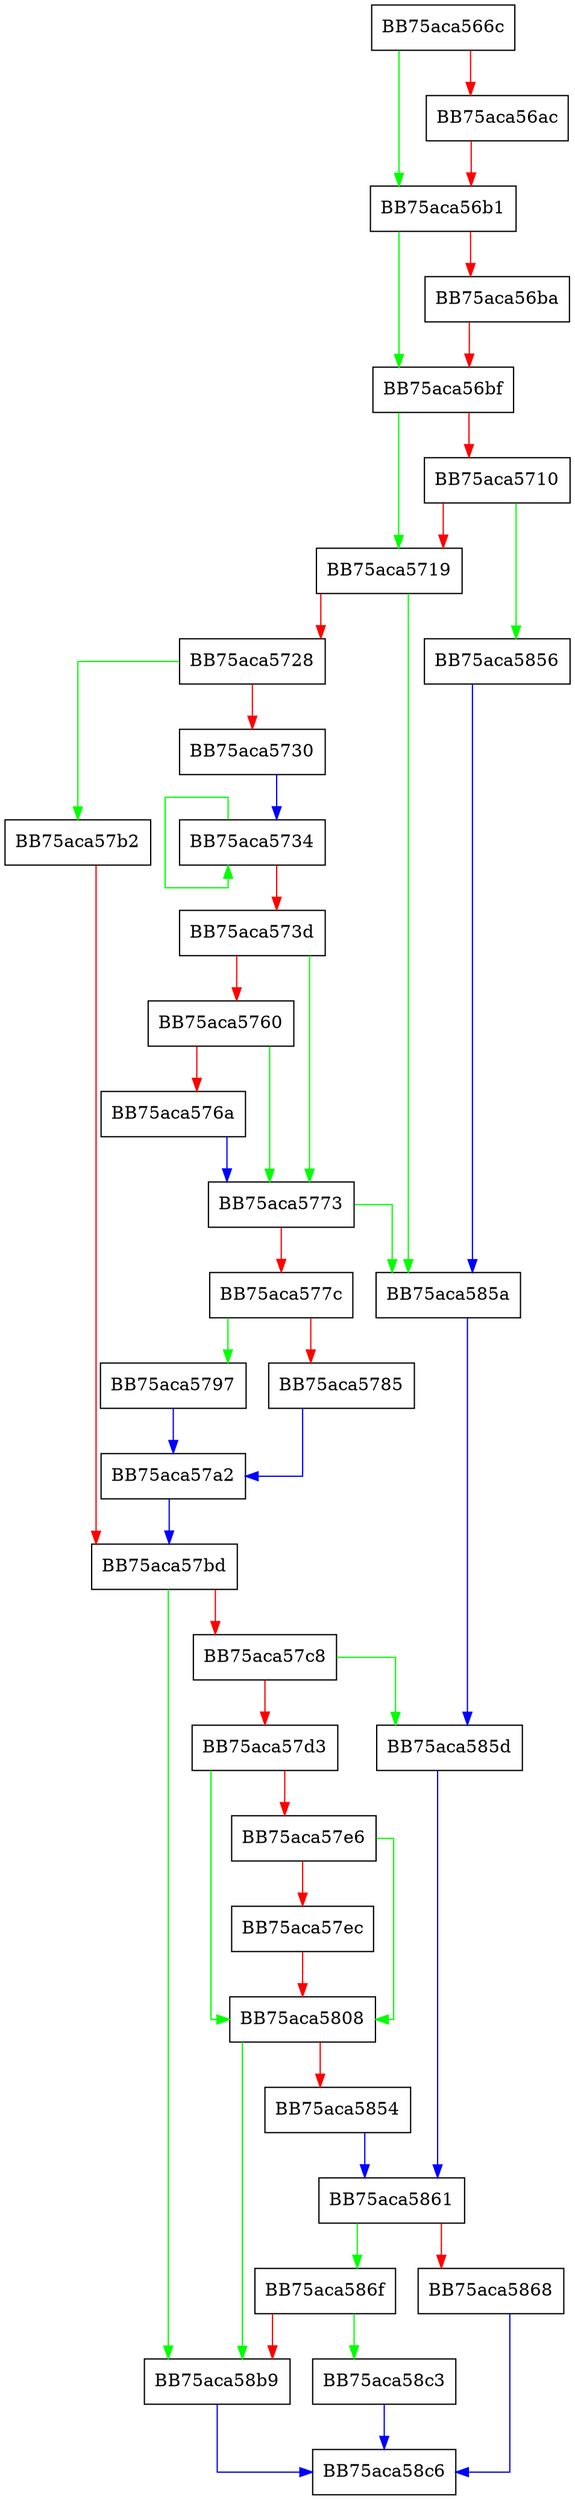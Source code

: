 digraph FolderDirectedScanCallbackWorker {
  node [shape="box"];
  graph [splines=ortho];
  BB75aca566c -> BB75aca56b1 [color="green"];
  BB75aca566c -> BB75aca56ac [color="red"];
  BB75aca56ac -> BB75aca56b1 [color="red"];
  BB75aca56b1 -> BB75aca56bf [color="green"];
  BB75aca56b1 -> BB75aca56ba [color="red"];
  BB75aca56ba -> BB75aca56bf [color="red"];
  BB75aca56bf -> BB75aca5719 [color="green"];
  BB75aca56bf -> BB75aca5710 [color="red"];
  BB75aca5710 -> BB75aca5856 [color="green"];
  BB75aca5710 -> BB75aca5719 [color="red"];
  BB75aca5719 -> BB75aca585a [color="green"];
  BB75aca5719 -> BB75aca5728 [color="red"];
  BB75aca5728 -> BB75aca57b2 [color="green"];
  BB75aca5728 -> BB75aca5730 [color="red"];
  BB75aca5730 -> BB75aca5734 [color="blue"];
  BB75aca5734 -> BB75aca5734 [color="green"];
  BB75aca5734 -> BB75aca573d [color="red"];
  BB75aca573d -> BB75aca5773 [color="green"];
  BB75aca573d -> BB75aca5760 [color="red"];
  BB75aca5760 -> BB75aca5773 [color="green"];
  BB75aca5760 -> BB75aca576a [color="red"];
  BB75aca576a -> BB75aca5773 [color="blue"];
  BB75aca5773 -> BB75aca585a [color="green"];
  BB75aca5773 -> BB75aca577c [color="red"];
  BB75aca577c -> BB75aca5797 [color="green"];
  BB75aca577c -> BB75aca5785 [color="red"];
  BB75aca5785 -> BB75aca57a2 [color="blue"];
  BB75aca5797 -> BB75aca57a2 [color="blue"];
  BB75aca57a2 -> BB75aca57bd [color="blue"];
  BB75aca57b2 -> BB75aca57bd [color="red"];
  BB75aca57bd -> BB75aca58b9 [color="green"];
  BB75aca57bd -> BB75aca57c8 [color="red"];
  BB75aca57c8 -> BB75aca585d [color="green"];
  BB75aca57c8 -> BB75aca57d3 [color="red"];
  BB75aca57d3 -> BB75aca5808 [color="green"];
  BB75aca57d3 -> BB75aca57e6 [color="red"];
  BB75aca57e6 -> BB75aca5808 [color="green"];
  BB75aca57e6 -> BB75aca57ec [color="red"];
  BB75aca57ec -> BB75aca5808 [color="red"];
  BB75aca5808 -> BB75aca58b9 [color="green"];
  BB75aca5808 -> BB75aca5854 [color="red"];
  BB75aca5854 -> BB75aca5861 [color="blue"];
  BB75aca5856 -> BB75aca585a [color="blue"];
  BB75aca585a -> BB75aca585d [color="blue"];
  BB75aca585d -> BB75aca5861 [color="blue"];
  BB75aca5861 -> BB75aca586f [color="green"];
  BB75aca5861 -> BB75aca5868 [color="red"];
  BB75aca5868 -> BB75aca58c6 [color="blue"];
  BB75aca586f -> BB75aca58c3 [color="green"];
  BB75aca586f -> BB75aca58b9 [color="red"];
  BB75aca58b9 -> BB75aca58c6 [color="blue"];
  BB75aca58c3 -> BB75aca58c6 [color="blue"];
}